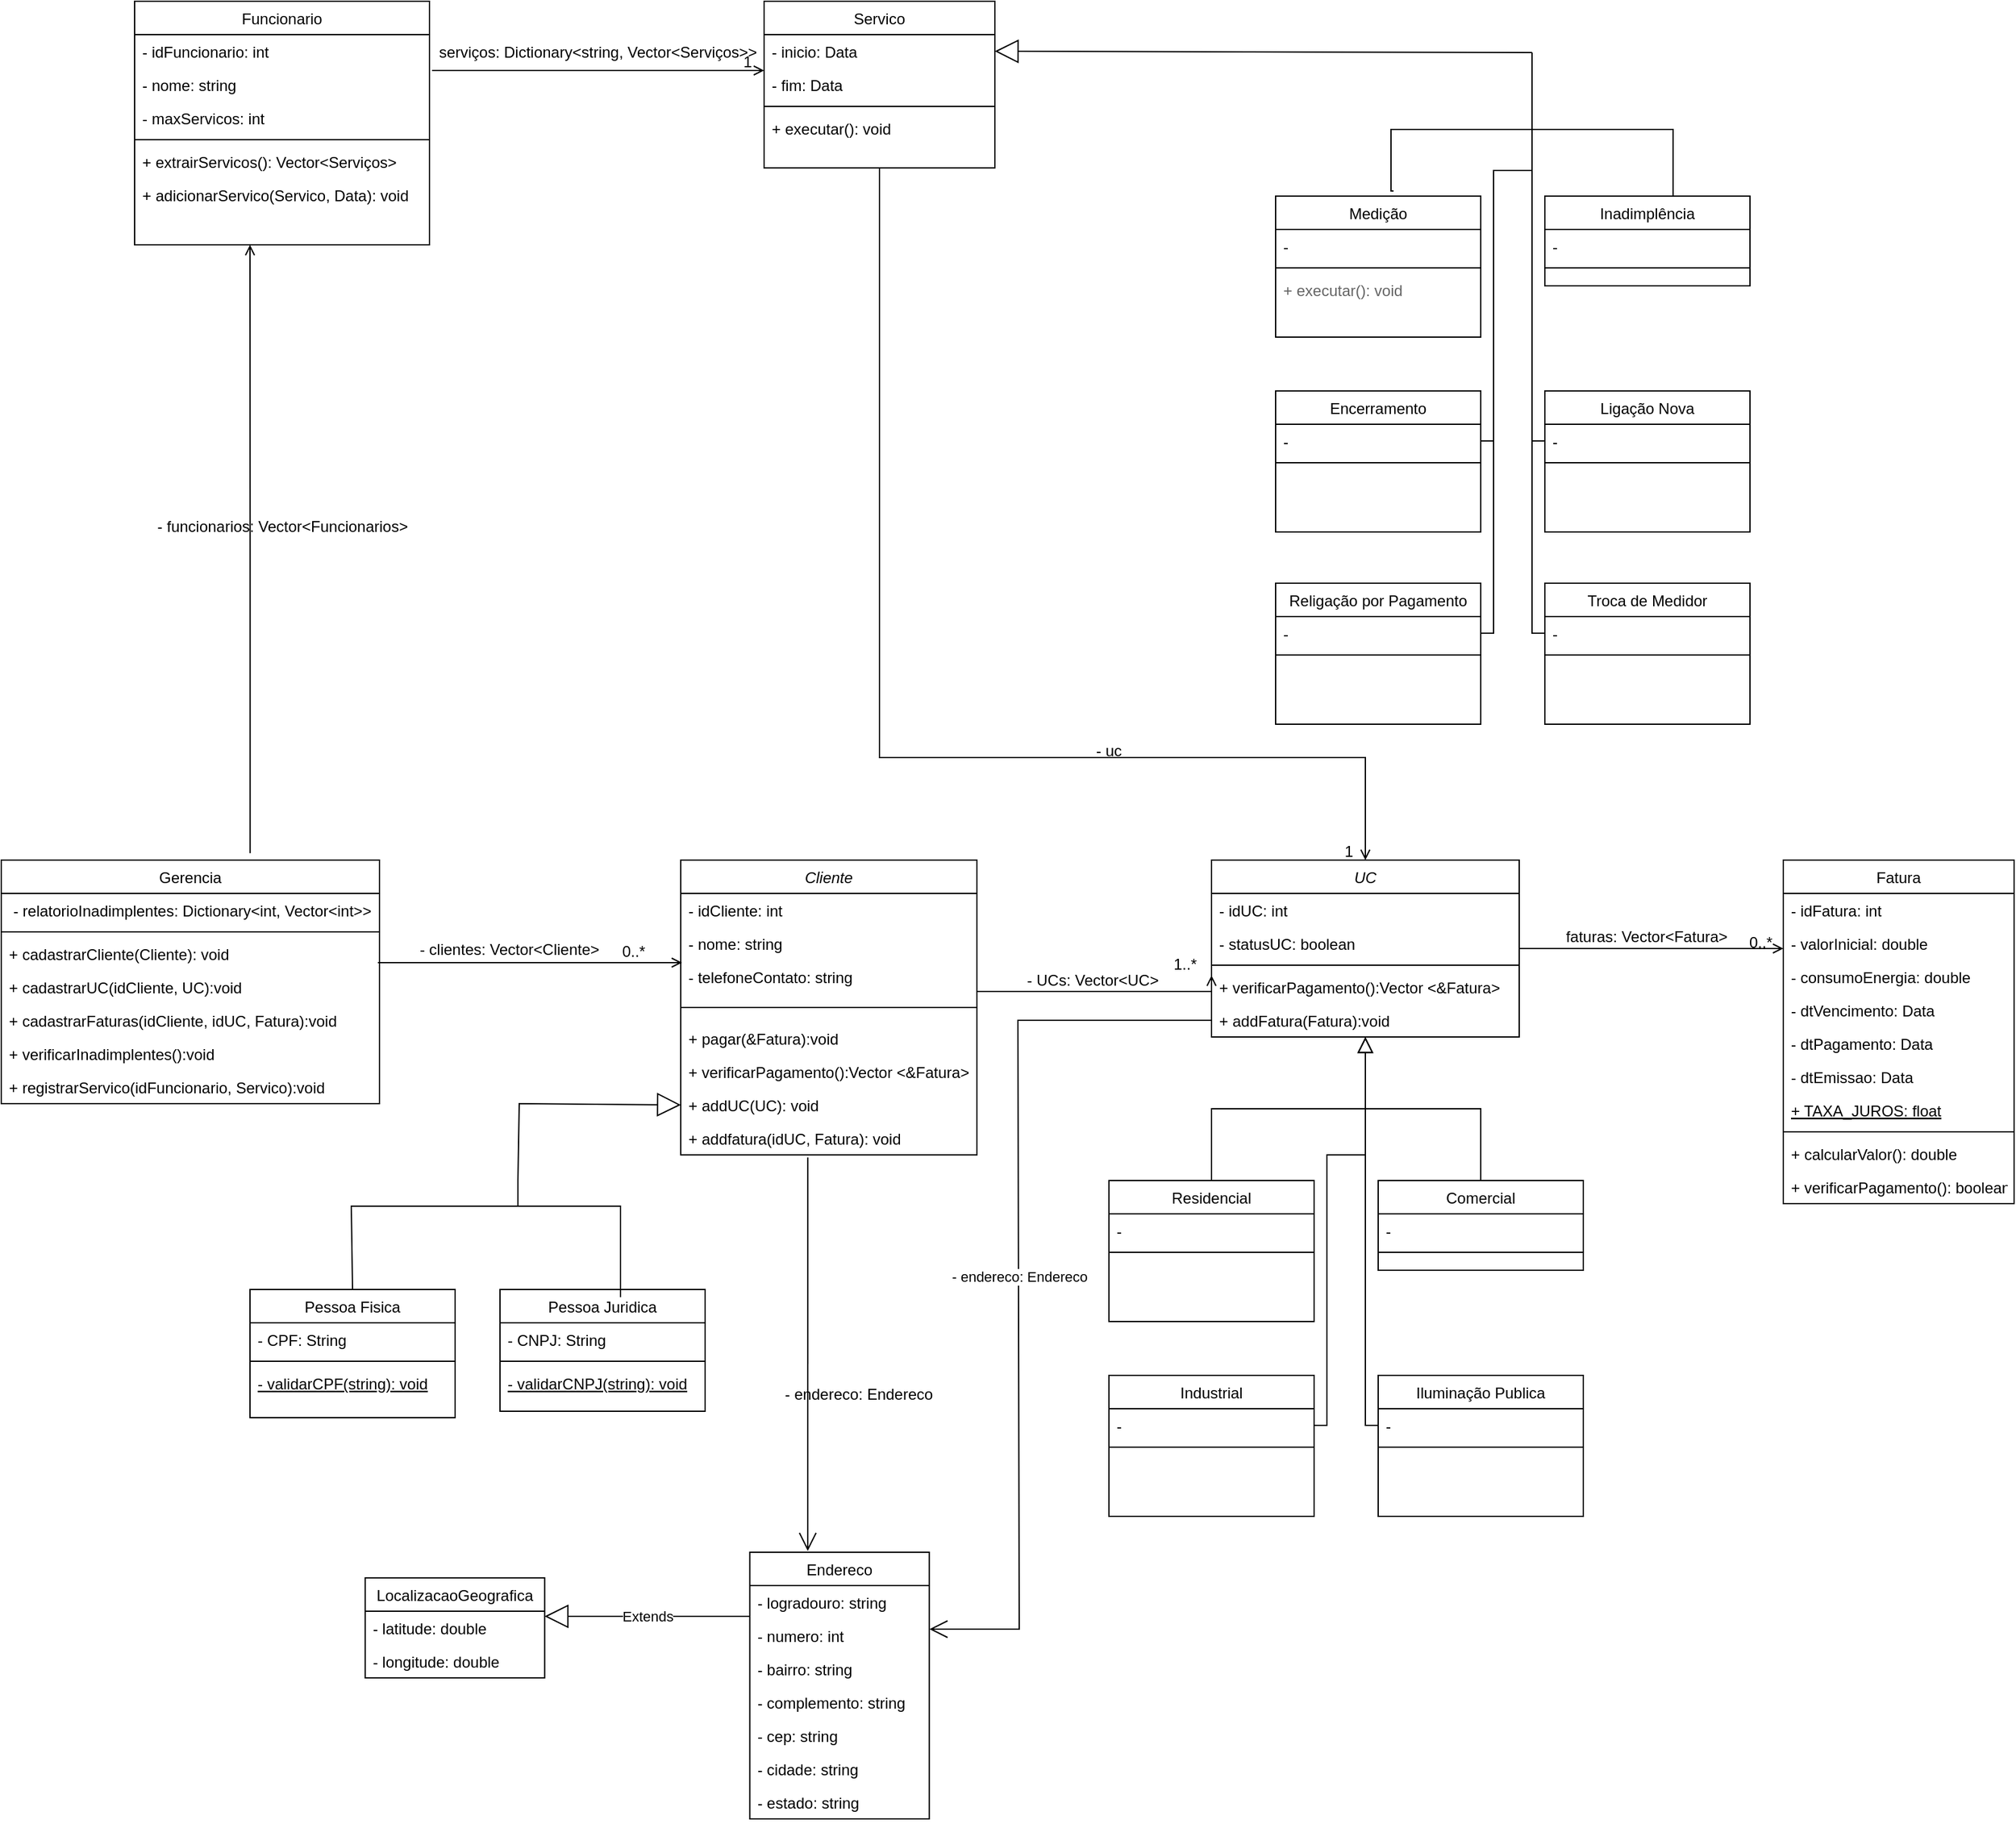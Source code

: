 <mxfile version="18.0.6" type="device"><diagram id="f7VQcRG5hUbVOpKrTLO6" name="Page-1"><mxGraphModel dx="2893" dy="2266" grid="1" gridSize="10" guides="1" tooltips="1" connect="1" arrows="1" fold="1" page="1" pageScale="1" pageWidth="827" pageHeight="1169" math="0" shadow="0"><root><mxCell id="0"/><mxCell id="1" parent="0"/><mxCell id="qe5xCFB3RvWl2z7EfTL3-57" value="UC" style="swimlane;fontStyle=2;align=center;verticalAlign=top;childLayout=stackLayout;horizontal=1;startSize=26;horizontalStack=0;resizeParent=1;resizeLast=0;collapsible=1;marginBottom=0;rounded=0;shadow=0;strokeWidth=1;" parent="1" vertex="1"><mxGeometry x="150" y="240" width="240" height="138" as="geometry"><mxRectangle x="230" y="140" width="160" height="26" as="alternateBounds"/></mxGeometry></mxCell><mxCell id="UDI_OCRYCRovfg2-qBai-73" value="- idUC: int" style="text;align=left;verticalAlign=top;spacingLeft=4;spacingRight=4;overflow=hidden;rotatable=0;points=[[0,0.5],[1,0.5]];portConstraint=eastwest;" parent="qe5xCFB3RvWl2z7EfTL3-57" vertex="1"><mxGeometry y="26" width="240" height="26" as="geometry"/></mxCell><mxCell id="qe5xCFB3RvWl2z7EfTL3-58" value="- statusUC: boolean" style="text;align=left;verticalAlign=top;spacingLeft=4;spacingRight=4;overflow=hidden;rotatable=0;points=[[0,0.5],[1,0.5]];portConstraint=eastwest;" parent="qe5xCFB3RvWl2z7EfTL3-57" vertex="1"><mxGeometry y="52" width="240" height="26" as="geometry"/></mxCell><mxCell id="qe5xCFB3RvWl2z7EfTL3-59" value="" style="line;html=1;strokeWidth=1;align=left;verticalAlign=middle;spacingTop=-1;spacingLeft=3;spacingRight=3;rotatable=0;labelPosition=right;points=[];portConstraint=eastwest;" parent="qe5xCFB3RvWl2z7EfTL3-57" vertex="1"><mxGeometry y="78" width="240" height="8" as="geometry"/></mxCell><mxCell id="wPkMlsnBtOJcFjpiym3m-7" value="+ verificarPagamento():Vector &lt;&amp;Fatura&gt;" style="text;align=left;verticalAlign=top;spacingLeft=4;spacingRight=4;overflow=hidden;rotatable=0;points=[[0,0.5],[1,0.5]];portConstraint=eastwest;rounded=0;shadow=0;html=0;" parent="qe5xCFB3RvWl2z7EfTL3-57" vertex="1"><mxGeometry y="86" width="240" height="26" as="geometry"/></mxCell><mxCell id="VRCwBxhpbmA4hrBTRIxk-16" value="+ addFatura(Fatura):void" style="text;align=left;verticalAlign=top;spacingLeft=4;spacingRight=4;overflow=hidden;rotatable=0;points=[[0,0.5],[1,0.5]];portConstraint=eastwest;rounded=0;shadow=0;html=0;" parent="qe5xCFB3RvWl2z7EfTL3-57" vertex="1"><mxGeometry y="112" width="240" height="26" as="geometry"/></mxCell><mxCell id="qe5xCFB3RvWl2z7EfTL3-60" value="Residencial" style="swimlane;fontStyle=0;align=center;verticalAlign=top;childLayout=stackLayout;horizontal=1;startSize=26;horizontalStack=0;resizeParent=1;resizeLast=0;collapsible=1;marginBottom=0;rounded=0;shadow=0;strokeWidth=1;" parent="1" vertex="1"><mxGeometry x="70" y="490" width="160" height="110" as="geometry"><mxRectangle x="130" y="380" width="160" height="26" as="alternateBounds"/></mxGeometry></mxCell><mxCell id="qe5xCFB3RvWl2z7EfTL3-61" value="-&#10;" style="text;align=left;verticalAlign=top;spacingLeft=4;spacingRight=4;overflow=hidden;rotatable=0;points=[[0,0.5],[1,0.5]];portConstraint=eastwest;rounded=0;shadow=0;html=0;" parent="qe5xCFB3RvWl2z7EfTL3-60" vertex="1"><mxGeometry y="26" width="160" height="26" as="geometry"/></mxCell><mxCell id="qe5xCFB3RvWl2z7EfTL3-62" value="" style="line;html=1;strokeWidth=1;align=left;verticalAlign=middle;spacingTop=-1;spacingLeft=3;spacingRight=3;rotatable=0;labelPosition=right;points=[];portConstraint=eastwest;" parent="qe5xCFB3RvWl2z7EfTL3-60" vertex="1"><mxGeometry y="52" width="160" height="8" as="geometry"/></mxCell><mxCell id="qe5xCFB3RvWl2z7EfTL3-63" value="" style="endArrow=block;endSize=10;endFill=0;shadow=0;strokeWidth=1;rounded=0;edgeStyle=orthogonalEdgeStyle;elbow=vertical;" parent="1" source="qe5xCFB3RvWl2z7EfTL3-60" target="qe5xCFB3RvWl2z7EfTL3-57" edge="1"><mxGeometry width="160" relative="1" as="geometry"><mxPoint x="150" y="333" as="sourcePoint"/><mxPoint x="150" y="333" as="targetPoint"/></mxGeometry></mxCell><mxCell id="qe5xCFB3RvWl2z7EfTL3-64" value="Comercial" style="swimlane;fontStyle=0;align=center;verticalAlign=top;childLayout=stackLayout;horizontal=1;startSize=26;horizontalStack=0;resizeParent=1;resizeLast=0;collapsible=1;marginBottom=0;rounded=0;shadow=0;strokeWidth=1;" parent="1" vertex="1"><mxGeometry x="280" y="490" width="160" height="70" as="geometry"><mxRectangle x="340" y="380" width="170" height="26" as="alternateBounds"/></mxGeometry></mxCell><mxCell id="qe5xCFB3RvWl2z7EfTL3-65" value="-&#10;" style="text;align=left;verticalAlign=top;spacingLeft=4;spacingRight=4;overflow=hidden;rotatable=0;points=[[0,0.5],[1,0.5]];portConstraint=eastwest;" parent="qe5xCFB3RvWl2z7EfTL3-64" vertex="1"><mxGeometry y="26" width="160" height="26" as="geometry"/></mxCell><mxCell id="qe5xCFB3RvWl2z7EfTL3-66" value="" style="line;html=1;strokeWidth=1;align=left;verticalAlign=middle;spacingTop=-1;spacingLeft=3;spacingRight=3;rotatable=0;labelPosition=right;points=[];portConstraint=eastwest;" parent="qe5xCFB3RvWl2z7EfTL3-64" vertex="1"><mxGeometry y="52" width="160" height="8" as="geometry"/></mxCell><mxCell id="qe5xCFB3RvWl2z7EfTL3-67" value="" style="endArrow=block;endSize=10;endFill=0;shadow=0;strokeWidth=1;rounded=0;edgeStyle=elbowEdgeStyle;elbow=vertical;" parent="1" source="qe5xCFB3RvWl2z7EfTL3-64" target="qe5xCFB3RvWl2z7EfTL3-57" edge="1"><mxGeometry width="160" relative="1" as="geometry"><mxPoint x="160" y="503" as="sourcePoint"/><mxPoint x="260" y="401" as="targetPoint"/></mxGeometry></mxCell><mxCell id="qe5xCFB3RvWl2z7EfTL3-68" value="Fatura" style="swimlane;fontStyle=0;align=center;verticalAlign=top;childLayout=stackLayout;horizontal=1;startSize=26;horizontalStack=0;resizeParent=1;resizeLast=0;collapsible=1;marginBottom=0;rounded=0;shadow=0;strokeWidth=1;" parent="1" vertex="1"><mxGeometry x="596" y="240" width="180" height="268" as="geometry"><mxRectangle x="550" y="140" width="160" height="26" as="alternateBounds"/></mxGeometry></mxCell><mxCell id="-xPZlLC-PW9DYaDmRjFN-3" value="- idFatura: int" style="text;align=left;verticalAlign=top;spacingLeft=4;spacingRight=4;overflow=hidden;rotatable=0;points=[[0,0.5],[1,0.5]];portConstraint=eastwest;rounded=0;shadow=0;html=0;" parent="qe5xCFB3RvWl2z7EfTL3-68" vertex="1"><mxGeometry y="26" width="180" height="26" as="geometry"/></mxCell><mxCell id="qe5xCFB3RvWl2z7EfTL3-69" value="- valorInicial: double" style="text;align=left;verticalAlign=top;spacingLeft=4;spacingRight=4;overflow=hidden;rotatable=0;points=[[0,0.5],[1,0.5]];portConstraint=eastwest;" parent="qe5xCFB3RvWl2z7EfTL3-68" vertex="1"><mxGeometry y="52" width="180" height="26" as="geometry"/></mxCell><mxCell id="wPkMlsnBtOJcFjpiym3m-3" value="- consumoEnergia: double" style="text;align=left;verticalAlign=top;spacingLeft=4;spacingRight=4;overflow=hidden;rotatable=0;points=[[0,0.5],[1,0.5]];portConstraint=eastwest;rounded=0;shadow=0;html=0;" parent="qe5xCFB3RvWl2z7EfTL3-68" vertex="1"><mxGeometry y="78" width="180" height="26" as="geometry"/></mxCell><mxCell id="qe5xCFB3RvWl2z7EfTL3-70" value="- dtVencimento: Data" style="text;align=left;verticalAlign=top;spacingLeft=4;spacingRight=4;overflow=hidden;rotatable=0;points=[[0,0.5],[1,0.5]];portConstraint=eastwest;rounded=0;shadow=0;html=0;" parent="qe5xCFB3RvWl2z7EfTL3-68" vertex="1"><mxGeometry y="104" width="180" height="26" as="geometry"/></mxCell><mxCell id="qe5xCFB3RvWl2z7EfTL3-71" value="- dtPagamento: Data" style="text;align=left;verticalAlign=top;spacingLeft=4;spacingRight=4;overflow=hidden;rotatable=0;points=[[0,0.5],[1,0.5]];portConstraint=eastwest;rounded=0;shadow=0;html=0;" parent="qe5xCFB3RvWl2z7EfTL3-68" vertex="1"><mxGeometry y="130" width="180" height="26" as="geometry"/></mxCell><mxCell id="qe5xCFB3RvWl2z7EfTL3-72" value="- dtEmissao: Data" style="text;align=left;verticalAlign=top;spacingLeft=4;spacingRight=4;overflow=hidden;rotatable=0;points=[[0,0.5],[1,0.5]];portConstraint=eastwest;rounded=0;shadow=0;html=0;" parent="qe5xCFB3RvWl2z7EfTL3-68" vertex="1"><mxGeometry y="156" width="180" height="26" as="geometry"/></mxCell><mxCell id="wPkMlsnBtOJcFjpiym3m-6" value="+ TAXA_JUROS: float" style="text;align=left;verticalAlign=top;spacingLeft=4;spacingRight=4;overflow=hidden;rotatable=0;points=[[0,0.5],[1,0.5]];portConstraint=eastwest;rounded=0;shadow=0;html=0;fontStyle=4" parent="qe5xCFB3RvWl2z7EfTL3-68" vertex="1"><mxGeometry y="182" width="180" height="26" as="geometry"/></mxCell><mxCell id="qe5xCFB3RvWl2z7EfTL3-73" value="" style="line;html=1;strokeWidth=1;align=left;verticalAlign=middle;spacingTop=-1;spacingLeft=3;spacingRight=3;rotatable=0;labelPosition=right;points=[];portConstraint=eastwest;" parent="qe5xCFB3RvWl2z7EfTL3-68" vertex="1"><mxGeometry y="208" width="180" height="8" as="geometry"/></mxCell><mxCell id="qe5xCFB3RvWl2z7EfTL3-74" value="+ calcularValor(): double" style="text;align=left;verticalAlign=top;spacingLeft=4;spacingRight=4;overflow=hidden;rotatable=0;points=[[0,0.5],[1,0.5]];portConstraint=eastwest;" parent="qe5xCFB3RvWl2z7EfTL3-68" vertex="1"><mxGeometry y="216" width="180" height="26" as="geometry"/></mxCell><mxCell id="wPkMlsnBtOJcFjpiym3m-4" value="+ verificarPagamento(): boolean" style="text;align=left;verticalAlign=top;spacingLeft=4;spacingRight=4;overflow=hidden;rotatable=0;points=[[0,0.5],[1,0.5]];portConstraint=eastwest;rounded=0;shadow=0;html=0;" parent="qe5xCFB3RvWl2z7EfTL3-68" vertex="1"><mxGeometry y="242" width="180" height="26" as="geometry"/></mxCell><mxCell id="qe5xCFB3RvWl2z7EfTL3-75" value="" style="endArrow=open;shadow=0;strokeWidth=1;rounded=0;endFill=1;edgeStyle=elbowEdgeStyle;elbow=vertical;" parent="1" source="qe5xCFB3RvWl2z7EfTL3-57" target="qe5xCFB3RvWl2z7EfTL3-68" edge="1"><mxGeometry x="0.5" y="41" relative="1" as="geometry"><mxPoint x="330" y="322" as="sourcePoint"/><mxPoint x="490" y="322" as="targetPoint"/><mxPoint x="-40" y="32" as="offset"/></mxGeometry></mxCell><mxCell id="qe5xCFB3RvWl2z7EfTL3-76" value="0..*" style="resizable=0;align=right;verticalAlign=bottom;labelBackgroundColor=none;fontSize=12;" parent="qe5xCFB3RvWl2z7EfTL3-75" connectable="0" vertex="1"><mxGeometry x="1" relative="1" as="geometry"><mxPoint x="-7" y="4" as="offset"/></mxGeometry></mxCell><mxCell id="qe5xCFB3RvWl2z7EfTL3-77" value="faturas: Vector&amp;lt;Fatura&amp;gt;" style="text;html=1;resizable=0;points=[];;align=center;verticalAlign=middle;labelBackgroundColor=none;rounded=0;shadow=0;strokeWidth=1;fontSize=12;" parent="qe5xCFB3RvWl2z7EfTL3-75" vertex="1" connectable="0"><mxGeometry x="0.5" y="49" relative="1" as="geometry"><mxPoint x="-56" y="40" as="offset"/></mxGeometry></mxCell><mxCell id="qe5xCFB3RvWl2z7EfTL3-78" value="Cliente" style="swimlane;fontStyle=2;align=center;verticalAlign=top;childLayout=stackLayout;horizontal=1;startSize=26;horizontalStack=0;resizeParent=1;resizeLast=0;collapsible=1;marginBottom=0;rounded=0;shadow=0;strokeWidth=1;" parent="1" vertex="1"><mxGeometry x="-264" y="240" width="231" height="230" as="geometry"><mxRectangle x="230" y="140" width="160" height="26" as="alternateBounds"/></mxGeometry></mxCell><mxCell id="qe5xCFB3RvWl2z7EfTL3-79" value="- idCliente: int" style="text;align=left;verticalAlign=top;spacingLeft=4;spacingRight=4;overflow=hidden;rotatable=0;points=[[0,0.5],[1,0.5]];portConstraint=eastwest;" parent="qe5xCFB3RvWl2z7EfTL3-78" vertex="1"><mxGeometry y="26" width="231" height="26" as="geometry"/></mxCell><mxCell id="qe5xCFB3RvWl2z7EfTL3-80" value="- nome: string" style="text;align=left;verticalAlign=top;spacingLeft=4;spacingRight=4;overflow=hidden;rotatable=0;points=[[0,0.5],[1,0.5]];portConstraint=eastwest;rounded=0;shadow=0;html=0;" parent="qe5xCFB3RvWl2z7EfTL3-78" vertex="1"><mxGeometry y="52" width="231" height="26" as="geometry"/></mxCell><mxCell id="tY3bOde3X6iGN9VN-4Bf-1" value="- telefoneContato: string" style="text;align=left;verticalAlign=top;spacingLeft=4;spacingRight=4;overflow=hidden;rotatable=0;points=[[0,0.5],[1,0.5]];portConstraint=eastwest;rounded=0;shadow=0;html=0;" vertex="1" parent="qe5xCFB3RvWl2z7EfTL3-78"><mxGeometry y="78" width="231" height="26" as="geometry"/></mxCell><mxCell id="qe5xCFB3RvWl2z7EfTL3-81" value="" style="line;html=1;strokeWidth=1;align=left;verticalAlign=middle;spacingTop=-1;spacingLeft=3;spacingRight=3;rotatable=0;labelPosition=right;points=[];portConstraint=eastwest;" parent="qe5xCFB3RvWl2z7EfTL3-78" vertex="1"><mxGeometry y="104" width="231" height="22" as="geometry"/></mxCell><mxCell id="wPkMlsnBtOJcFjpiym3m-5" value="+ pagar(&amp;Fatura):void" style="text;align=left;verticalAlign=top;spacingLeft=4;spacingRight=4;overflow=hidden;rotatable=0;points=[[0,0.5],[1,0.5]];portConstraint=eastwest;rounded=0;shadow=0;html=0;" parent="qe5xCFB3RvWl2z7EfTL3-78" vertex="1"><mxGeometry y="126" width="231" height="26" as="geometry"/></mxCell><mxCell id="wPkMlsnBtOJcFjpiym3m-11" value="+ verificarPagamento():Vector &lt;&amp;Fatura&gt;" style="text;align=left;verticalAlign=top;spacingLeft=4;spacingRight=4;overflow=hidden;rotatable=0;points=[[0,0.5],[1,0.5]];portConstraint=eastwest;rounded=0;shadow=0;html=0;" parent="qe5xCFB3RvWl2z7EfTL3-78" vertex="1"><mxGeometry y="152" width="231" height="26" as="geometry"/></mxCell><mxCell id="VRCwBxhpbmA4hrBTRIxk-14" value="+ addUC(UC): void&#10;" style="text;align=left;verticalAlign=top;spacingLeft=4;spacingRight=4;overflow=hidden;rotatable=0;points=[[0,0.5],[1,0.5]];portConstraint=eastwest;rounded=0;shadow=0;html=0;" parent="qe5xCFB3RvWl2z7EfTL3-78" vertex="1"><mxGeometry y="178" width="231" height="26" as="geometry"/></mxCell><mxCell id="VRCwBxhpbmA4hrBTRIxk-15" value="+ addfatura(idUC, Fatura): void&#10;" style="text;align=left;verticalAlign=top;spacingLeft=4;spacingRight=4;overflow=hidden;rotatable=0;points=[[0,0.5],[1,0.5]];portConstraint=eastwest;rounded=0;shadow=0;html=0;" parent="qe5xCFB3RvWl2z7EfTL3-78" vertex="1"><mxGeometry y="204" width="231" height="26" as="geometry"/></mxCell><mxCell id="qe5xCFB3RvWl2z7EfTL3-82" value="" style="endArrow=open;shadow=0;strokeWidth=1;rounded=0;endFill=1;edgeStyle=elbowEdgeStyle;elbow=vertical;exitX=1;exitY=0.5;exitDx=0;exitDy=0;" parent="1" source="qe5xCFB3RvWl2z7EfTL3-78" edge="1"><mxGeometry x="0.5" y="41" relative="1" as="geometry"><mxPoint x="-9" y="328.58" as="sourcePoint"/><mxPoint x="150" y="330" as="targetPoint"/><mxPoint x="-40" y="32" as="offset"/></mxGeometry></mxCell><mxCell id="qe5xCFB3RvWl2z7EfTL3-83" value="1..*" style="resizable=0;align=right;verticalAlign=bottom;labelBackgroundColor=none;fontSize=12;" parent="qe5xCFB3RvWl2z7EfTL3-82" connectable="0" vertex="1"><mxGeometry x="1" relative="1" as="geometry"><mxPoint x="-10" as="offset"/></mxGeometry></mxCell><mxCell id="qe5xCFB3RvWl2z7EfTL3-84" value="- UCs: Vector&amp;lt;UC&amp;gt;" style="text;html=1;resizable=0;points=[];;align=center;verticalAlign=middle;labelBackgroundColor=none;rounded=0;shadow=0;strokeWidth=1;fontSize=12;" parent="qe5xCFB3RvWl2z7EfTL3-82" vertex="1" connectable="0"><mxGeometry x="0.5" y="49" relative="1" as="geometry"><mxPoint x="-54" y="40" as="offset"/></mxGeometry></mxCell><mxCell id="qe5xCFB3RvWl2z7EfTL3-85" value="Pessoa Fisica" style="swimlane;fontStyle=0;align=center;verticalAlign=top;childLayout=stackLayout;horizontal=1;startSize=26;horizontalStack=0;resizeParent=1;resizeLast=0;collapsible=1;marginBottom=0;rounded=0;shadow=0;strokeWidth=1;" parent="1" vertex="1"><mxGeometry x="-600" y="575" width="160" height="100" as="geometry"><mxRectangle x="130" y="380" width="160" height="26" as="alternateBounds"/></mxGeometry></mxCell><mxCell id="qe5xCFB3RvWl2z7EfTL3-86" value="- CPF: String" style="text;align=left;verticalAlign=top;spacingLeft=4;spacingRight=4;overflow=hidden;rotatable=0;points=[[0,0.5],[1,0.5]];portConstraint=eastwest;" parent="qe5xCFB3RvWl2z7EfTL3-85" vertex="1"><mxGeometry y="26" width="160" height="26" as="geometry"/></mxCell><mxCell id="qe5xCFB3RvWl2z7EfTL3-87" value="" style="line;html=1;strokeWidth=1;align=left;verticalAlign=middle;spacingTop=-1;spacingLeft=3;spacingRight=3;rotatable=0;labelPosition=right;points=[];portConstraint=eastwest;" parent="qe5xCFB3RvWl2z7EfTL3-85" vertex="1"><mxGeometry y="52" width="160" height="8" as="geometry"/></mxCell><mxCell id="-xPZlLC-PW9DYaDmRjFN-1" value="- validarCPF(string): void" style="text;align=left;verticalAlign=top;spacingLeft=4;spacingRight=4;overflow=hidden;rotatable=0;points=[[0,0.5],[1,0.5]];portConstraint=eastwest;fontStyle=4" parent="qe5xCFB3RvWl2z7EfTL3-85" vertex="1"><mxGeometry y="60" width="160" height="26" as="geometry"/></mxCell><mxCell id="qe5xCFB3RvWl2z7EfTL3-88" value="Pessoa Juridica" style="swimlane;fontStyle=0;align=center;verticalAlign=top;childLayout=stackLayout;horizontal=1;startSize=26;horizontalStack=0;resizeParent=1;resizeLast=0;collapsible=1;marginBottom=0;rounded=0;shadow=0;strokeWidth=1;" parent="1" vertex="1"><mxGeometry x="-405" y="575" width="160" height="95" as="geometry"><mxRectangle x="340" y="380" width="170" height="26" as="alternateBounds"/></mxGeometry></mxCell><mxCell id="qe5xCFB3RvWl2z7EfTL3-89" value="- CNPJ: String" style="text;align=left;verticalAlign=top;spacingLeft=4;spacingRight=4;overflow=hidden;rotatable=0;points=[[0,0.5],[1,0.5]];portConstraint=eastwest;" parent="qe5xCFB3RvWl2z7EfTL3-88" vertex="1"><mxGeometry y="26" width="160" height="26" as="geometry"/></mxCell><mxCell id="qe5xCFB3RvWl2z7EfTL3-90" value="" style="line;html=1;strokeWidth=1;align=left;verticalAlign=middle;spacingTop=-1;spacingLeft=3;spacingRight=3;rotatable=0;labelPosition=right;points=[];portConstraint=eastwest;" parent="qe5xCFB3RvWl2z7EfTL3-88" vertex="1"><mxGeometry y="52" width="160" height="8" as="geometry"/></mxCell><mxCell id="-xPZlLC-PW9DYaDmRjFN-2" value="- validarCNPJ(string): void" style="text;align=left;verticalAlign=top;spacingLeft=4;spacingRight=4;overflow=hidden;rotatable=0;points=[[0,0.5],[1,0.5]];portConstraint=eastwest;fontStyle=4" parent="qe5xCFB3RvWl2z7EfTL3-88" vertex="1"><mxGeometry y="60" width="160" height="26" as="geometry"/></mxCell><mxCell id="qe5xCFB3RvWl2z7EfTL3-96" value="Industrial" style="swimlane;fontStyle=0;align=center;verticalAlign=top;childLayout=stackLayout;horizontal=1;startSize=26;horizontalStack=0;resizeParent=1;resizeLast=0;collapsible=1;marginBottom=0;rounded=0;shadow=0;strokeWidth=1;" parent="1" vertex="1"><mxGeometry x="70" y="642" width="160" height="110" as="geometry"><mxRectangle x="130" y="380" width="160" height="26" as="alternateBounds"/></mxGeometry></mxCell><mxCell id="qe5xCFB3RvWl2z7EfTL3-97" value="-&#10;" style="text;align=left;verticalAlign=top;spacingLeft=4;spacingRight=4;overflow=hidden;rotatable=0;points=[[0,0.5],[1,0.5]];portConstraint=eastwest;rounded=0;shadow=0;html=0;" parent="qe5xCFB3RvWl2z7EfTL3-96" vertex="1"><mxGeometry y="26" width="160" height="26" as="geometry"/></mxCell><mxCell id="qe5xCFB3RvWl2z7EfTL3-98" value="" style="line;html=1;strokeWidth=1;align=left;verticalAlign=middle;spacingTop=-1;spacingLeft=3;spacingRight=3;rotatable=0;labelPosition=right;points=[];portConstraint=eastwest;" parent="qe5xCFB3RvWl2z7EfTL3-96" vertex="1"><mxGeometry y="52" width="160" height="8" as="geometry"/></mxCell><mxCell id="qe5xCFB3RvWl2z7EfTL3-99" value="Iluminação Publica" style="swimlane;fontStyle=0;align=center;verticalAlign=top;childLayout=stackLayout;horizontal=1;startSize=26;horizontalStack=0;resizeParent=1;resizeLast=0;collapsible=1;marginBottom=0;rounded=0;shadow=0;strokeWidth=1;" parent="1" vertex="1"><mxGeometry x="280" y="642" width="160" height="110" as="geometry"><mxRectangle x="130" y="380" width="160" height="26" as="alternateBounds"/></mxGeometry></mxCell><mxCell id="qe5xCFB3RvWl2z7EfTL3-100" value="-&#10;" style="text;align=left;verticalAlign=top;spacingLeft=4;spacingRight=4;overflow=hidden;rotatable=0;points=[[0,0.5],[1,0.5]];portConstraint=eastwest;rounded=0;shadow=0;html=0;" parent="qe5xCFB3RvWl2z7EfTL3-99" vertex="1"><mxGeometry y="26" width="160" height="26" as="geometry"/></mxCell><mxCell id="qe5xCFB3RvWl2z7EfTL3-101" value="" style="line;html=1;strokeWidth=1;align=left;verticalAlign=middle;spacingTop=-1;spacingLeft=3;spacingRight=3;rotatable=0;labelPosition=right;points=[];portConstraint=eastwest;" parent="qe5xCFB3RvWl2z7EfTL3-99" vertex="1"><mxGeometry y="52" width="160" height="8" as="geometry"/></mxCell><mxCell id="qe5xCFB3RvWl2z7EfTL3-102" value="" style="edgeStyle=orthogonalEdgeStyle;rounded=0;orthogonalLoop=1;jettySize=auto;html=1;endArrow=none;endFill=0;exitX=1;exitY=0.5;exitDx=0;exitDy=0;" parent="1" source="qe5xCFB3RvWl2z7EfTL3-97" edge="1"><mxGeometry relative="1" as="geometry"><mxPoint x="270" y="440" as="targetPoint"/><Array as="points"><mxPoint x="240" y="681"/><mxPoint x="240" y="470"/><mxPoint x="270" y="470"/></Array></mxGeometry></mxCell><mxCell id="qe5xCFB3RvWl2z7EfTL3-103" value="" style="edgeStyle=orthogonalEdgeStyle;rounded=0;orthogonalLoop=1;jettySize=auto;html=1;endArrow=none;endFill=0;exitX=0;exitY=0.5;exitDx=0;exitDy=0;" parent="1" source="qe5xCFB3RvWl2z7EfTL3-100" edge="1"><mxGeometry relative="1" as="geometry"><mxPoint x="250" y="680.5" as="sourcePoint"/><mxPoint x="270" y="430" as="targetPoint"/><Array as="points"><mxPoint x="270" y="681"/><mxPoint x="270" y="440"/></Array></mxGeometry></mxCell><mxCell id="qe5xCFB3RvWl2z7EfTL3-104" value="Gerencia" style="swimlane;fontStyle=0;align=center;verticalAlign=top;childLayout=stackLayout;horizontal=1;startSize=26;horizontalStack=0;resizeParent=1;resizeLast=0;collapsible=1;marginBottom=0;rounded=0;shadow=0;strokeWidth=1;" parent="1" vertex="1"><mxGeometry x="-794" y="240" width="295" height="190" as="geometry"><mxRectangle x="230" y="140" width="160" height="26" as="alternateBounds"/></mxGeometry></mxCell><mxCell id="qe5xCFB3RvWl2z7EfTL3-109" value=" - relatorioInadimplentes: Dictionary&lt;int, Vector&lt;int&gt;&gt;" style="text;align=left;verticalAlign=top;spacingLeft=4;spacingRight=4;overflow=hidden;rotatable=0;points=[[0,0.5],[1,0.5]];portConstraint=eastwest;" parent="qe5xCFB3RvWl2z7EfTL3-104" vertex="1"><mxGeometry y="26" width="295" height="26" as="geometry"/></mxCell><mxCell id="qe5xCFB3RvWl2z7EfTL3-105" value="" style="line;html=1;strokeWidth=1;align=left;verticalAlign=middle;spacingTop=-1;spacingLeft=3;spacingRight=3;rotatable=0;labelPosition=right;points=[];portConstraint=eastwest;" parent="qe5xCFB3RvWl2z7EfTL3-104" vertex="1"><mxGeometry y="52" width="295" height="8" as="geometry"/></mxCell><mxCell id="wPkMlsnBtOJcFjpiym3m-2" value="+ cadastrarCliente(Cliente): void" style="text;align=left;verticalAlign=top;spacingLeft=4;spacingRight=4;overflow=hidden;rotatable=0;points=[[0,0.5],[1,0.5]];portConstraint=eastwest;" parent="qe5xCFB3RvWl2z7EfTL3-104" vertex="1"><mxGeometry y="60" width="295" height="26" as="geometry"/></mxCell><mxCell id="wPkMlsnBtOJcFjpiym3m-1" value="+ cadastrarUC(idCliente, UC):void" style="text;align=left;verticalAlign=top;spacingLeft=4;spacingRight=4;overflow=hidden;rotatable=0;points=[[0,0.5],[1,0.5]];portConstraint=eastwest;" parent="qe5xCFB3RvWl2z7EfTL3-104" vertex="1"><mxGeometry y="86" width="295" height="26" as="geometry"/></mxCell><mxCell id="qe5xCFB3RvWl2z7EfTL3-111" value="+ cadastrarFaturas(idCliente, idUC, Fatura):void" style="text;align=left;verticalAlign=top;spacingLeft=4;spacingRight=4;overflow=hidden;rotatable=0;points=[[0,0.5],[1,0.5]];portConstraint=eastwest;" parent="qe5xCFB3RvWl2z7EfTL3-104" vertex="1"><mxGeometry y="112" width="295" height="26" as="geometry"/></mxCell><mxCell id="qe5xCFB3RvWl2z7EfTL3-110" value="+ verificarInadimplentes():void" style="text;align=left;verticalAlign=top;spacingLeft=4;spacingRight=4;overflow=hidden;rotatable=0;points=[[0,0.5],[1,0.5]];portConstraint=eastwest;" parent="qe5xCFB3RvWl2z7EfTL3-104" vertex="1"><mxGeometry y="138" width="295" height="26" as="geometry"/></mxCell><mxCell id="VRCwBxhpbmA4hrBTRIxk-4" value="+ registrarServico(idFuncionario, Servico):void" style="text;align=left;verticalAlign=top;spacingLeft=4;spacingRight=4;overflow=hidden;rotatable=0;points=[[0,0.5],[1,0.5]];portConstraint=eastwest;" parent="qe5xCFB3RvWl2z7EfTL3-104" vertex="1"><mxGeometry y="164" width="295" height="26" as="geometry"/></mxCell><mxCell id="UDI_OCRYCRovfg2-qBai-13" value="Servico" style="swimlane;fontStyle=0;align=center;verticalAlign=top;childLayout=stackLayout;horizontal=1;startSize=26;horizontalStack=0;resizeParent=1;resizeLast=0;collapsible=1;marginBottom=0;rounded=0;shadow=0;strokeWidth=1;" parent="1" vertex="1"><mxGeometry x="-199" y="-430" width="180" height="130" as="geometry"><mxRectangle x="550" y="140" width="160" height="26" as="alternateBounds"/></mxGeometry></mxCell><mxCell id="UDI_OCRYCRovfg2-qBai-18" value="- inicio: Data" style="text;align=left;verticalAlign=top;spacingLeft=4;spacingRight=4;overflow=hidden;rotatable=0;points=[[0,0.5],[1,0.5]];portConstraint=eastwest;rounded=0;shadow=0;html=0;" parent="UDI_OCRYCRovfg2-qBai-13" vertex="1"><mxGeometry y="26" width="180" height="26" as="geometry"/></mxCell><mxCell id="UDI_OCRYCRovfg2-qBai-19" value="- fim: Data" style="text;align=left;verticalAlign=top;spacingLeft=4;spacingRight=4;overflow=hidden;rotatable=0;points=[[0,0.5],[1,0.5]];portConstraint=eastwest;rounded=0;shadow=0;html=0;" parent="UDI_OCRYCRovfg2-qBai-13" vertex="1"><mxGeometry y="52" width="180" height="26" as="geometry"/></mxCell><mxCell id="UDI_OCRYCRovfg2-qBai-21" value="" style="line;html=1;strokeWidth=1;align=left;verticalAlign=middle;spacingTop=-1;spacingLeft=3;spacingRight=3;rotatable=0;labelPosition=right;points=[];portConstraint=eastwest;" parent="UDI_OCRYCRovfg2-qBai-13" vertex="1"><mxGeometry y="78" width="180" height="8" as="geometry"/></mxCell><mxCell id="UDI_OCRYCRovfg2-qBai-47" value="+ executar(): void" style="text;align=left;verticalAlign=top;spacingLeft=4;spacingRight=4;overflow=hidden;rotatable=0;points=[[0,0.5],[1,0.5]];portConstraint=eastwest;" parent="UDI_OCRYCRovfg2-qBai-13" vertex="1"><mxGeometry y="86" width="180" height="26" as="geometry"/></mxCell><mxCell id="UDI_OCRYCRovfg2-qBai-24" value="Funcionario" style="swimlane;fontStyle=0;align=center;verticalAlign=top;childLayout=stackLayout;horizontal=1;startSize=26;horizontalStack=0;resizeParent=1;resizeLast=0;collapsible=1;marginBottom=0;rounded=0;shadow=0;strokeWidth=1;" parent="1" vertex="1"><mxGeometry x="-690" y="-430" width="230" height="190" as="geometry"><mxRectangle x="550" y="140" width="160" height="26" as="alternateBounds"/></mxGeometry></mxCell><mxCell id="UDI_OCRYCRovfg2-qBai-25" value="- idFuncionario: int" style="text;align=left;verticalAlign=top;spacingLeft=4;spacingRight=4;overflow=hidden;rotatable=0;points=[[0,0.5],[1,0.5]];portConstraint=eastwest;rounded=0;shadow=0;html=0;" parent="UDI_OCRYCRovfg2-qBai-24" vertex="1"><mxGeometry y="26" width="230" height="26" as="geometry"/></mxCell><mxCell id="UDI_OCRYCRovfg2-qBai-26" value="- nome: string" style="text;align=left;verticalAlign=top;spacingLeft=4;spacingRight=4;overflow=hidden;rotatable=0;points=[[0,0.5],[1,0.5]];portConstraint=eastwest;rounded=0;shadow=0;html=0;" parent="UDI_OCRYCRovfg2-qBai-24" vertex="1"><mxGeometry y="52" width="230" height="26" as="geometry"/></mxCell><mxCell id="UDI_OCRYCRovfg2-qBai-46" value="- maxServicos: int" style="text;align=left;verticalAlign=top;spacingLeft=4;spacingRight=4;overflow=hidden;rotatable=0;points=[[0,0.5],[1,0.5]];portConstraint=eastwest;rounded=0;shadow=0;html=0;" parent="UDI_OCRYCRovfg2-qBai-24" vertex="1"><mxGeometry y="78" width="230" height="26" as="geometry"/></mxCell><mxCell id="UDI_OCRYCRovfg2-qBai-28" value="" style="line;html=1;strokeWidth=1;align=left;verticalAlign=middle;spacingTop=-1;spacingLeft=3;spacingRight=3;rotatable=0;labelPosition=right;points=[];portConstraint=eastwest;" parent="UDI_OCRYCRovfg2-qBai-24" vertex="1"><mxGeometry y="104" width="230" height="8" as="geometry"/></mxCell><mxCell id="UDI_OCRYCRovfg2-qBai-48" value="+ extrairServicos(): Vector&lt;Serviços&gt;" style="text;align=left;verticalAlign=top;spacingLeft=4;spacingRight=4;overflow=hidden;rotatable=0;points=[[0,0.5],[1,0.5]];portConstraint=eastwest;rounded=0;shadow=0;html=0;" parent="UDI_OCRYCRovfg2-qBai-24" vertex="1"><mxGeometry y="112" width="230" height="26" as="geometry"/></mxCell><mxCell id="VRCwBxhpbmA4hrBTRIxk-5" value="+ adicionarServico(Servico, Data): void&#10;" style="text;align=left;verticalAlign=top;spacingLeft=4;spacingRight=4;overflow=hidden;rotatable=0;points=[[0,0.5],[1,0.5]];portConstraint=eastwest;rounded=0;shadow=0;html=0;" parent="UDI_OCRYCRovfg2-qBai-24" vertex="1"><mxGeometry y="138" width="230" height="26" as="geometry"/></mxCell><mxCell id="UDI_OCRYCRovfg2-qBai-31" value="" style="endArrow=open;shadow=0;strokeWidth=1;rounded=0;endFill=1;edgeStyle=elbowEdgeStyle;elbow=vertical;" parent="1" edge="1"><mxGeometry x="0.5" y="41" relative="1" as="geometry"><mxPoint x="-458" y="-376" as="sourcePoint"/><mxPoint x="-199" y="-376" as="targetPoint"/><mxPoint x="-40" y="32" as="offset"/></mxGeometry></mxCell><mxCell id="UDI_OCRYCRovfg2-qBai-32" value="1" style="resizable=0;align=right;verticalAlign=bottom;labelBackgroundColor=none;fontSize=12;" parent="UDI_OCRYCRovfg2-qBai-31" connectable="0" vertex="1"><mxGeometry x="1" relative="1" as="geometry"><mxPoint x="-8" y="2" as="offset"/></mxGeometry></mxCell><mxCell id="UDI_OCRYCRovfg2-qBai-34" value="serviços:&lt;span style=&quot;text-align: left;&quot;&gt;&amp;nbsp;Dictionary&amp;lt;string, Vector&amp;lt;Serviços&amp;gt;&amp;gt;&lt;/span&gt;" style="text;html=1;resizable=0;points=[];;align=center;verticalAlign=middle;labelBackgroundColor=none;rounded=0;shadow=0;strokeWidth=1;fontSize=12;" parent="1" vertex="1" connectable="0"><mxGeometry x="-329.002" y="-389.998" as="geometry"/></mxCell><mxCell id="UDI_OCRYCRovfg2-qBai-36" value="" style="endArrow=open;shadow=0;strokeWidth=1;rounded=0;endFill=1;edgeStyle=elbowEdgeStyle;elbow=vertical;exitX=1.006;exitY=0.769;exitDx=0;exitDy=0;exitPerimeter=0;" parent="1" edge="1"><mxGeometry x="0.5" y="41" relative="1" as="geometry"><mxPoint x="-500.23" y="319.994" as="sourcePoint"/><mxPoint x="-263" y="320" as="targetPoint"/><mxPoint x="-40" y="32" as="offset"/></mxGeometry></mxCell><mxCell id="UDI_OCRYCRovfg2-qBai-39" value="0..*" style="resizable=0;align=right;verticalAlign=bottom;labelBackgroundColor=none;fontSize=12;" parent="1" connectable="0" vertex="1"><mxGeometry x="-290.16" y="319.785" as="geometry"/></mxCell><mxCell id="UDI_OCRYCRovfg2-qBai-40" value="- clientes: Vector&amp;lt;Cliente&amp;gt;" style="text;html=1;resizable=0;points=[];;align=center;verticalAlign=middle;labelBackgroundColor=none;rounded=0;shadow=0;strokeWidth=1;fontSize=12;" parent="1" vertex="1" connectable="0"><mxGeometry x="-397.849" y="309.998" as="geometry"/></mxCell><mxCell id="UDI_OCRYCRovfg2-qBai-49" value="Medição" style="swimlane;fontStyle=0;align=center;verticalAlign=top;childLayout=stackLayout;horizontal=1;startSize=26;horizontalStack=0;resizeParent=1;resizeLast=0;collapsible=1;marginBottom=0;rounded=0;shadow=0;strokeWidth=1;" parent="1" vertex="1"><mxGeometry x="200" y="-278" width="160" height="110" as="geometry"><mxRectangle x="130" y="380" width="160" height="26" as="alternateBounds"/></mxGeometry></mxCell><mxCell id="UDI_OCRYCRovfg2-qBai-50" value="-&#10;" style="text;align=left;verticalAlign=top;spacingLeft=4;spacingRight=4;overflow=hidden;rotatable=0;points=[[0,0.5],[1,0.5]];portConstraint=eastwest;rounded=0;shadow=0;html=0;" parent="UDI_OCRYCRovfg2-qBai-49" vertex="1"><mxGeometry y="26" width="160" height="26" as="geometry"/></mxCell><mxCell id="UDI_OCRYCRovfg2-qBai-51" value="" style="line;html=1;strokeWidth=1;align=left;verticalAlign=middle;spacingTop=-1;spacingLeft=3;spacingRight=3;rotatable=0;labelPosition=right;points=[];portConstraint=eastwest;" parent="UDI_OCRYCRovfg2-qBai-49" vertex="1"><mxGeometry y="52" width="160" height="8" as="geometry"/></mxCell><mxCell id="tY3bOde3X6iGN9VN-4Bf-20" value="+ executar(): void" style="text;align=left;verticalAlign=top;spacingLeft=4;spacingRight=4;overflow=hidden;rotatable=0;points=[[0,0.5],[1,0.5]];portConstraint=eastwest;opacity=20;textOpacity=60;" vertex="1" parent="UDI_OCRYCRovfg2-qBai-49"><mxGeometry y="60" width="160" height="26" as="geometry"/></mxCell><mxCell id="UDI_OCRYCRovfg2-qBai-53" value="Inadimplência" style="swimlane;fontStyle=0;align=center;verticalAlign=top;childLayout=stackLayout;horizontal=1;startSize=26;horizontalStack=0;resizeParent=1;resizeLast=0;collapsible=1;marginBottom=0;rounded=0;shadow=0;strokeWidth=1;" parent="1" vertex="1"><mxGeometry x="410" y="-278" width="160" height="70" as="geometry"><mxRectangle x="340" y="380" width="170" height="26" as="alternateBounds"/></mxGeometry></mxCell><mxCell id="UDI_OCRYCRovfg2-qBai-54" value="-&#10;" style="text;align=left;verticalAlign=top;spacingLeft=4;spacingRight=4;overflow=hidden;rotatable=0;points=[[0,0.5],[1,0.5]];portConstraint=eastwest;" parent="UDI_OCRYCRovfg2-qBai-53" vertex="1"><mxGeometry y="26" width="160" height="26" as="geometry"/></mxCell><mxCell id="UDI_OCRYCRovfg2-qBai-55" value="" style="line;html=1;strokeWidth=1;align=left;verticalAlign=middle;spacingTop=-1;spacingLeft=3;spacingRight=3;rotatable=0;labelPosition=right;points=[];portConstraint=eastwest;" parent="UDI_OCRYCRovfg2-qBai-53" vertex="1"><mxGeometry y="52" width="160" height="8" as="geometry"/></mxCell><mxCell id="UDI_OCRYCRovfg2-qBai-57" value="Encerramento" style="swimlane;fontStyle=0;align=center;verticalAlign=top;childLayout=stackLayout;horizontal=1;startSize=26;horizontalStack=0;resizeParent=1;resizeLast=0;collapsible=1;marginBottom=0;rounded=0;shadow=0;strokeWidth=1;" parent="1" vertex="1"><mxGeometry x="200" y="-126.0" width="160" height="110" as="geometry"><mxRectangle x="130" y="380" width="160" height="26" as="alternateBounds"/></mxGeometry></mxCell><mxCell id="UDI_OCRYCRovfg2-qBai-58" value="-&#10;" style="text;align=left;verticalAlign=top;spacingLeft=4;spacingRight=4;overflow=hidden;rotatable=0;points=[[0,0.5],[1,0.5]];portConstraint=eastwest;rounded=0;shadow=0;html=0;" parent="UDI_OCRYCRovfg2-qBai-57" vertex="1"><mxGeometry y="26" width="160" height="26" as="geometry"/></mxCell><mxCell id="UDI_OCRYCRovfg2-qBai-59" value="" style="line;html=1;strokeWidth=1;align=left;verticalAlign=middle;spacingTop=-1;spacingLeft=3;spacingRight=3;rotatable=0;labelPosition=right;points=[];portConstraint=eastwest;" parent="UDI_OCRYCRovfg2-qBai-57" vertex="1"><mxGeometry y="52" width="160" height="8" as="geometry"/></mxCell><mxCell id="UDI_OCRYCRovfg2-qBai-60" value="Ligação Nova" style="swimlane;fontStyle=0;align=center;verticalAlign=top;childLayout=stackLayout;horizontal=1;startSize=26;horizontalStack=0;resizeParent=1;resizeLast=0;collapsible=1;marginBottom=0;rounded=0;shadow=0;strokeWidth=1;" parent="1" vertex="1"><mxGeometry x="410" y="-126.0" width="160" height="110" as="geometry"><mxRectangle x="130" y="380" width="160" height="26" as="alternateBounds"/></mxGeometry></mxCell><mxCell id="UDI_OCRYCRovfg2-qBai-61" value="-&#10;" style="text;align=left;verticalAlign=top;spacingLeft=4;spacingRight=4;overflow=hidden;rotatable=0;points=[[0,0.5],[1,0.5]];portConstraint=eastwest;rounded=0;shadow=0;html=0;" parent="UDI_OCRYCRovfg2-qBai-60" vertex="1"><mxGeometry y="26" width="160" height="26" as="geometry"/></mxCell><mxCell id="UDI_OCRYCRovfg2-qBai-62" value="" style="line;html=1;strokeWidth=1;align=left;verticalAlign=middle;spacingTop=-1;spacingLeft=3;spacingRight=3;rotatable=0;labelPosition=right;points=[];portConstraint=eastwest;" parent="UDI_OCRYCRovfg2-qBai-60" vertex="1"><mxGeometry y="52" width="160" height="8" as="geometry"/></mxCell><mxCell id="UDI_OCRYCRovfg2-qBai-63" value="" style="edgeStyle=orthogonalEdgeStyle;rounded=0;orthogonalLoop=1;jettySize=auto;html=1;endArrow=none;endFill=0;exitX=1;exitY=0.5;exitDx=0;exitDy=0;" parent="1" source="UDI_OCRYCRovfg2-qBai-58" edge="1"><mxGeometry relative="1" as="geometry"><mxPoint x="400" y="-328" as="targetPoint"/><Array as="points"><mxPoint x="370" y="-87.0"/><mxPoint x="370" y="-298"/><mxPoint x="400" y="-298"/></Array></mxGeometry></mxCell><mxCell id="UDI_OCRYCRovfg2-qBai-64" value="" style="edgeStyle=orthogonalEdgeStyle;rounded=0;orthogonalLoop=1;jettySize=auto;html=1;endArrow=none;endFill=0;exitX=0;exitY=0.5;exitDx=0;exitDy=0;" parent="1" source="UDI_OCRYCRovfg2-qBai-61" edge="1"><mxGeometry relative="1" as="geometry"><mxPoint x="380" y="-87.5" as="sourcePoint"/><mxPoint x="400" y="-338" as="targetPoint"/><Array as="points"><mxPoint x="400" y="-87.0"/><mxPoint x="400" y="-328"/></Array></mxGeometry></mxCell><mxCell id="UDI_OCRYCRovfg2-qBai-65" value="Religação por Pagamento" style="swimlane;fontStyle=0;align=center;verticalAlign=top;childLayout=stackLayout;horizontal=1;startSize=26;horizontalStack=0;resizeParent=1;resizeLast=0;collapsible=1;marginBottom=0;rounded=0;shadow=0;strokeWidth=1;" parent="1" vertex="1"><mxGeometry x="200" y="24" width="160" height="110" as="geometry"><mxRectangle x="130" y="380" width="160" height="26" as="alternateBounds"/></mxGeometry></mxCell><mxCell id="UDI_OCRYCRovfg2-qBai-66" value="-&#10;" style="text;align=left;verticalAlign=top;spacingLeft=4;spacingRight=4;overflow=hidden;rotatable=0;points=[[0,0.5],[1,0.5]];portConstraint=eastwest;rounded=0;shadow=0;html=0;" parent="UDI_OCRYCRovfg2-qBai-65" vertex="1"><mxGeometry y="26" width="160" height="26" as="geometry"/></mxCell><mxCell id="UDI_OCRYCRovfg2-qBai-67" value="" style="line;html=1;strokeWidth=1;align=left;verticalAlign=middle;spacingTop=-1;spacingLeft=3;spacingRight=3;rotatable=0;labelPosition=right;points=[];portConstraint=eastwest;" parent="UDI_OCRYCRovfg2-qBai-65" vertex="1"><mxGeometry y="52" width="160" height="8" as="geometry"/></mxCell><mxCell id="UDI_OCRYCRovfg2-qBai-68" value="Troca de Medidor" style="swimlane;fontStyle=0;align=center;verticalAlign=top;childLayout=stackLayout;horizontal=1;startSize=26;horizontalStack=0;resizeParent=1;resizeLast=0;collapsible=1;marginBottom=0;rounded=0;shadow=0;strokeWidth=1;" parent="1" vertex="1"><mxGeometry x="410" y="24" width="160" height="110" as="geometry"><mxRectangle x="130" y="380" width="160" height="26" as="alternateBounds"/></mxGeometry></mxCell><mxCell id="UDI_OCRYCRovfg2-qBai-69" value="-&#10;" style="text;align=left;verticalAlign=top;spacingLeft=4;spacingRight=4;overflow=hidden;rotatable=0;points=[[0,0.5],[1,0.5]];portConstraint=eastwest;rounded=0;shadow=0;html=0;" parent="UDI_OCRYCRovfg2-qBai-68" vertex="1"><mxGeometry y="26" width="160" height="26" as="geometry"/></mxCell><mxCell id="UDI_OCRYCRovfg2-qBai-70" value="" style="line;html=1;strokeWidth=1;align=left;verticalAlign=middle;spacingTop=-1;spacingLeft=3;spacingRight=3;rotatable=0;labelPosition=right;points=[];portConstraint=eastwest;" parent="UDI_OCRYCRovfg2-qBai-68" vertex="1"><mxGeometry y="52" width="160" height="8" as="geometry"/></mxCell><mxCell id="UDI_OCRYCRovfg2-qBai-71" value="" style="edgeStyle=orthogonalEdgeStyle;rounded=0;orthogonalLoop=1;jettySize=auto;html=1;endArrow=none;endFill=0;exitX=1;exitY=0.5;exitDx=0;exitDy=0;" parent="1" edge="1"><mxGeometry relative="1" as="geometry"><mxPoint x="370" y="-88.0" as="targetPoint"/><Array as="points"><mxPoint x="370" y="63"/></Array><mxPoint x="360.0" y="63" as="sourcePoint"/></mxGeometry></mxCell><mxCell id="UDI_OCRYCRovfg2-qBai-72" value="" style="edgeStyle=orthogonalEdgeStyle;rounded=0;orthogonalLoop=1;jettySize=auto;html=1;endArrow=none;endFill=0;exitX=0;exitY=0.5;exitDx=0;exitDy=0;" parent="1" edge="1"><mxGeometry relative="1" as="geometry"><mxPoint x="410.0" y="63" as="sourcePoint"/><mxPoint x="400" y="-88.0" as="targetPoint"/><Array as="points"><mxPoint x="400" y="63"/></Array></mxGeometry></mxCell><mxCell id="VRCwBxhpbmA4hrBTRIxk-2" value="" style="endArrow=open;shadow=0;strokeWidth=1;rounded=0;endFill=1;edgeStyle=elbowEdgeStyle;elbow=vertical;exitX=0.658;exitY=-0.028;exitDx=0;exitDy=0;exitPerimeter=0;" parent="1" source="qe5xCFB3RvWl2z7EfTL3-104" edge="1"><mxGeometry x="0.5" y="41" relative="1" as="geometry"><mxPoint x="-730" y="24.004" as="sourcePoint"/><mxPoint x="-600" y="-240" as="targetPoint"/><mxPoint x="-40" y="32" as="offset"/></mxGeometry></mxCell><mxCell id="VRCwBxhpbmA4hrBTRIxk-3" value="- funcionarios: Vector&amp;lt;Funcionarios&amp;gt;" style="text;html=1;align=center;verticalAlign=middle;resizable=0;points=[];autosize=1;strokeColor=none;fillColor=none;" parent="1" vertex="1"><mxGeometry x="-680" y="-30" width="210" height="20" as="geometry"/></mxCell><mxCell id="VRCwBxhpbmA4hrBTRIxk-7" value="" style="edgeStyle=orthogonalEdgeStyle;rounded=0;orthogonalLoop=1;jettySize=auto;html=1;endArrow=none;endFill=0;entryX=0.575;entryY=-0.036;entryDx=0;entryDy=0;entryPerimeter=0;" parent="1" target="UDI_OCRYCRovfg2-qBai-49" edge="1"><mxGeometry relative="1" as="geometry"><mxPoint x="180" y="-370" as="targetPoint"/><Array as="points"><mxPoint x="400" y="-330"/><mxPoint x="290" y="-330"/><mxPoint x="290" y="-282"/></Array><mxPoint x="400" y="-390" as="sourcePoint"/></mxGeometry></mxCell><mxCell id="VRCwBxhpbmA4hrBTRIxk-9" value="" style="edgeStyle=orthogonalEdgeStyle;rounded=0;orthogonalLoop=1;jettySize=auto;html=1;endArrow=none;endFill=0;entryX=0.575;entryY=-0.036;entryDx=0;entryDy=0;entryPerimeter=0;" parent="1" edge="1"><mxGeometry relative="1" as="geometry"><mxPoint x="508" y="-278.0" as="targetPoint"/><Array as="points"><mxPoint x="400" y="-330"/><mxPoint x="510" y="-330"/><mxPoint x="510" y="-278"/></Array><mxPoint x="400" y="-386.04" as="sourcePoint"/></mxGeometry></mxCell><mxCell id="VRCwBxhpbmA4hrBTRIxk-10" value="" style="endArrow=block;endSize=16;endFill=0;html=1;rounded=0;entryX=1;entryY=0.5;entryDx=0;entryDy=0;" parent="1" target="UDI_OCRYCRovfg2-qBai-18" edge="1"><mxGeometry x="0.003" y="-19" width="160" relative="1" as="geometry"><mxPoint x="400" y="-390" as="sourcePoint"/><mxPoint x="240" y="-390" as="targetPoint"/><mxPoint as="offset"/></mxGeometry></mxCell><mxCell id="VRCwBxhpbmA4hrBTRIxk-11" value="" style="endArrow=open;shadow=0;strokeWidth=1;rounded=0;endFill=1;edgeStyle=elbowEdgeStyle;elbow=vertical;exitX=0.5;exitY=1;exitDx=0;exitDy=0;entryX=0.5;entryY=0;entryDx=0;entryDy=0;" parent="1" source="UDI_OCRYCRovfg2-qBai-13" target="qe5xCFB3RvWl2z7EfTL3-57" edge="1"><mxGeometry x="0.5" y="41" relative="1" as="geometry"><mxPoint x="-200" y="-71.5" as="sourcePoint"/><mxPoint x="59" y="-71.5" as="targetPoint"/><mxPoint x="-40" y="32" as="offset"/><Array as="points"><mxPoint x="80" y="160"/></Array></mxGeometry></mxCell><mxCell id="VRCwBxhpbmA4hrBTRIxk-12" value="1" style="resizable=0;align=right;verticalAlign=bottom;labelBackgroundColor=none;fontSize=12;" parent="VRCwBxhpbmA4hrBTRIxk-11" connectable="0" vertex="1"><mxGeometry x="1" relative="1" as="geometry"><mxPoint x="-8" y="2" as="offset"/></mxGeometry></mxCell><mxCell id="VRCwBxhpbmA4hrBTRIxk-13" value="- uc" style="text;html=1;strokeColor=none;fillColor=none;align=center;verticalAlign=middle;whiteSpace=wrap;rounded=0;" parent="1" vertex="1"><mxGeometry x="40" y="150" width="60" height="10" as="geometry"/></mxCell><mxCell id="VRCwBxhpbmA4hrBTRIxk-19" value="" style="endArrow=block;endSize=16;endFill=0;html=1;rounded=0;exitX=0.5;exitY=0;exitDx=0;exitDy=0;entryX=0;entryY=0.5;entryDx=0;entryDy=0;" parent="1" source="qe5xCFB3RvWl2z7EfTL3-85" edge="1" target="VRCwBxhpbmA4hrBTRIxk-14"><mxGeometry y="-40" width="160" relative="1" as="geometry"><mxPoint x="-541" y="530" as="sourcePoint"/><mxPoint x="-390" y="390" as="targetPoint"/><Array as="points"><mxPoint x="-521" y="510"/><mxPoint x="-436" y="510"/><mxPoint x="-391" y="510"/><mxPoint x="-391" y="490"/><mxPoint x="-390" y="430"/></Array><mxPoint as="offset"/></mxGeometry></mxCell><mxCell id="VRCwBxhpbmA4hrBTRIxk-24" value="" style="edgeStyle=orthogonalEdgeStyle;rounded=0;orthogonalLoop=1;jettySize=auto;html=1;endArrow=none;endFill=0;" parent="1" edge="1"><mxGeometry relative="1" as="geometry"><mxPoint x="-391" y="510" as="targetPoint"/><Array as="points"><mxPoint x="-311" y="510"/></Array><mxPoint x="-311" y="581" as="sourcePoint"/></mxGeometry></mxCell><mxCell id="tY3bOde3X6iGN9VN-4Bf-2" value="LocalizacaoGeografica" style="swimlane;fontStyle=0;childLayout=stackLayout;horizontal=1;startSize=26;fillColor=none;horizontalStack=0;resizeParent=1;resizeParentMax=0;resizeLast=0;collapsible=1;marginBottom=0;" vertex="1" parent="1"><mxGeometry x="-510.16" y="800" width="140" height="78" as="geometry"/></mxCell><mxCell id="tY3bOde3X6iGN9VN-4Bf-3" value="- latitude: double" style="text;strokeColor=none;fillColor=none;align=left;verticalAlign=top;spacingLeft=4;spacingRight=4;overflow=hidden;rotatable=0;points=[[0,0.5],[1,0.5]];portConstraint=eastwest;" vertex="1" parent="tY3bOde3X6iGN9VN-4Bf-2"><mxGeometry y="26" width="140" height="26" as="geometry"/></mxCell><mxCell id="tY3bOde3X6iGN9VN-4Bf-4" value="- longitude: double" style="text;strokeColor=none;fillColor=none;align=left;verticalAlign=top;spacingLeft=4;spacingRight=4;overflow=hidden;rotatable=0;points=[[0,0.5],[1,0.5]];portConstraint=eastwest;" vertex="1" parent="tY3bOde3X6iGN9VN-4Bf-2"><mxGeometry y="52" width="140" height="26" as="geometry"/></mxCell><mxCell id="tY3bOde3X6iGN9VN-4Bf-6" value="Endereco" style="swimlane;fontStyle=0;childLayout=stackLayout;horizontal=1;startSize=26;fillColor=none;horizontalStack=0;resizeParent=1;resizeParentMax=0;resizeLast=0;collapsible=1;marginBottom=0;" vertex="1" parent="1"><mxGeometry x="-210.16" y="780" width="140" height="208" as="geometry"/></mxCell><mxCell id="tY3bOde3X6iGN9VN-4Bf-7" value="- logradouro: string" style="text;strokeColor=none;fillColor=none;align=left;verticalAlign=top;spacingLeft=4;spacingRight=4;overflow=hidden;rotatable=0;points=[[0,0.5],[1,0.5]];portConstraint=eastwest;" vertex="1" parent="tY3bOde3X6iGN9VN-4Bf-6"><mxGeometry y="26" width="140" height="26" as="geometry"/></mxCell><mxCell id="tY3bOde3X6iGN9VN-4Bf-8" value="- numero: int" style="text;strokeColor=none;fillColor=none;align=left;verticalAlign=top;spacingLeft=4;spacingRight=4;overflow=hidden;rotatable=0;points=[[0,0.5],[1,0.5]];portConstraint=eastwest;" vertex="1" parent="tY3bOde3X6iGN9VN-4Bf-6"><mxGeometry y="52" width="140" height="26" as="geometry"/></mxCell><mxCell id="tY3bOde3X6iGN9VN-4Bf-9" value="- bairro: string" style="text;strokeColor=none;fillColor=none;align=left;verticalAlign=top;spacingLeft=4;spacingRight=4;overflow=hidden;rotatable=0;points=[[0,0.5],[1,0.5]];portConstraint=eastwest;" vertex="1" parent="tY3bOde3X6iGN9VN-4Bf-6"><mxGeometry y="78" width="140" height="26" as="geometry"/></mxCell><mxCell id="tY3bOde3X6iGN9VN-4Bf-10" value="- complemento: string" style="text;strokeColor=none;fillColor=none;align=left;verticalAlign=top;spacingLeft=4;spacingRight=4;overflow=hidden;rotatable=0;points=[[0,0.5],[1,0.5]];portConstraint=eastwest;" vertex="1" parent="tY3bOde3X6iGN9VN-4Bf-6"><mxGeometry y="104" width="140" height="26" as="geometry"/></mxCell><mxCell id="tY3bOde3X6iGN9VN-4Bf-11" value="- cep: string" style="text;strokeColor=none;fillColor=none;align=left;verticalAlign=top;spacingLeft=4;spacingRight=4;overflow=hidden;rotatable=0;points=[[0,0.5],[1,0.5]];portConstraint=eastwest;" vertex="1" parent="tY3bOde3X6iGN9VN-4Bf-6"><mxGeometry y="130" width="140" height="26" as="geometry"/></mxCell><mxCell id="tY3bOde3X6iGN9VN-4Bf-12" value="- cidade: string" style="text;strokeColor=none;fillColor=none;align=left;verticalAlign=top;spacingLeft=4;spacingRight=4;overflow=hidden;rotatable=0;points=[[0,0.5],[1,0.5]];portConstraint=eastwest;" vertex="1" parent="tY3bOde3X6iGN9VN-4Bf-6"><mxGeometry y="156" width="140" height="26" as="geometry"/></mxCell><mxCell id="tY3bOde3X6iGN9VN-4Bf-13" value="- estado: string" style="text;strokeColor=none;fillColor=none;align=left;verticalAlign=top;spacingLeft=4;spacingRight=4;overflow=hidden;rotatable=0;points=[[0,0.5],[1,0.5]];portConstraint=eastwest;" vertex="1" parent="tY3bOde3X6iGN9VN-4Bf-6"><mxGeometry y="182" width="140" height="26" as="geometry"/></mxCell><mxCell id="tY3bOde3X6iGN9VN-4Bf-14" value="Extends" style="endArrow=block;endSize=16;endFill=0;html=1;rounded=0;" edge="1" parent="1"><mxGeometry width="160" relative="1" as="geometry"><mxPoint x="-210.16" y="830" as="sourcePoint"/><mxPoint x="-370.16" y="830" as="targetPoint"/></mxGeometry></mxCell><mxCell id="tY3bOde3X6iGN9VN-4Bf-15" value="" style="endArrow=open;endFill=1;endSize=12;html=1;rounded=0;exitX=0.429;exitY=1.077;exitDx=0;exitDy=0;exitPerimeter=0;entryX=0.323;entryY=-0.005;entryDx=0;entryDy=0;entryPerimeter=0;" edge="1" parent="1" source="VRCwBxhpbmA4hrBTRIxk-15" target="tY3bOde3X6iGN9VN-4Bf-6"><mxGeometry width="160" relative="1" as="geometry"><mxPoint x="-160" y="750" as="sourcePoint"/><mxPoint x="-30" y="740" as="targetPoint"/></mxGeometry></mxCell><mxCell id="tY3bOde3X6iGN9VN-4Bf-16" value="- endereco: Endereco" style="text;html=1;strokeColor=none;fillColor=none;align=center;verticalAlign=middle;whiteSpace=wrap;rounded=0;" vertex="1" parent="1"><mxGeometry x="-190" y="642" width="130" height="30" as="geometry"/></mxCell><mxCell id="tY3bOde3X6iGN9VN-4Bf-17" value="" style="endArrow=open;endFill=1;endSize=12;html=1;rounded=0;exitX=0;exitY=0.5;exitDx=0;exitDy=0;" edge="1" parent="1" source="VRCwBxhpbmA4hrBTRIxk-16"><mxGeometry width="160" relative="1" as="geometry"><mxPoint x="-1" y="377" as="sourcePoint"/><mxPoint x="-70" y="840" as="targetPoint"/><Array as="points"><mxPoint x="-1" y="365"/><mxPoint y="840"/></Array></mxGeometry></mxCell><mxCell id="tY3bOde3X6iGN9VN-4Bf-18" value="- endereco: Endereco" style="edgeLabel;html=1;align=center;verticalAlign=middle;resizable=0;points=[];" vertex="1" connectable="0" parent="tY3bOde3X6iGN9VN-4Bf-17"><mxGeometry x="-0.533" relative="1" as="geometry"><mxPoint x="1" y="188" as="offset"/></mxGeometry></mxCell></root></mxGraphModel></diagram></mxfile>